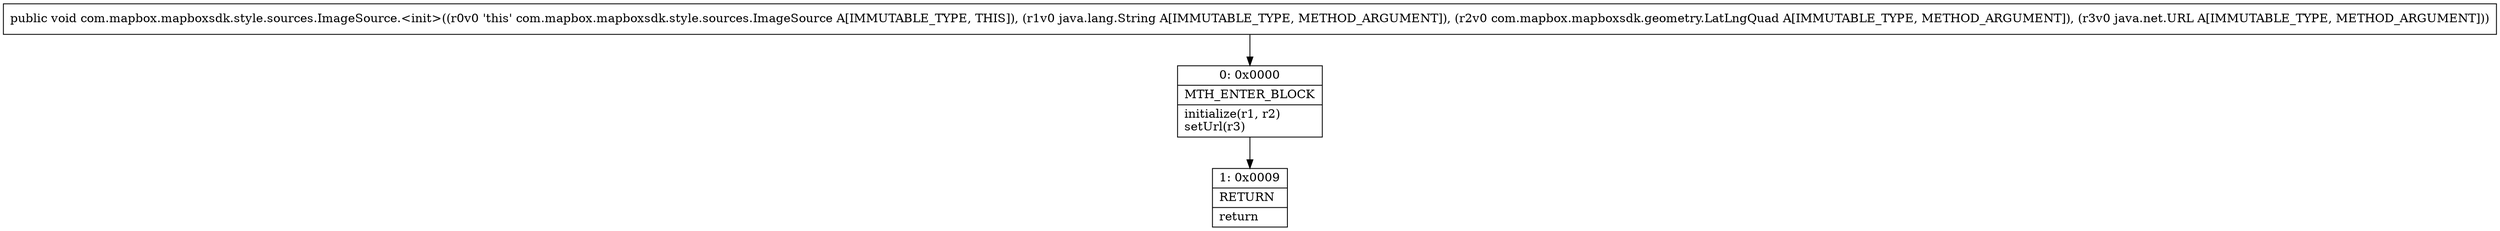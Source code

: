 digraph "CFG forcom.mapbox.mapboxsdk.style.sources.ImageSource.\<init\>(Ljava\/lang\/String;Lcom\/mapbox\/mapboxsdk\/geometry\/LatLngQuad;Ljava\/net\/URL;)V" {
Node_0 [shape=record,label="{0\:\ 0x0000|MTH_ENTER_BLOCK\l|initialize(r1, r2)\lsetUrl(r3)\l}"];
Node_1 [shape=record,label="{1\:\ 0x0009|RETURN\l|return\l}"];
MethodNode[shape=record,label="{public void com.mapbox.mapboxsdk.style.sources.ImageSource.\<init\>((r0v0 'this' com.mapbox.mapboxsdk.style.sources.ImageSource A[IMMUTABLE_TYPE, THIS]), (r1v0 java.lang.String A[IMMUTABLE_TYPE, METHOD_ARGUMENT]), (r2v0 com.mapbox.mapboxsdk.geometry.LatLngQuad A[IMMUTABLE_TYPE, METHOD_ARGUMENT]), (r3v0 java.net.URL A[IMMUTABLE_TYPE, METHOD_ARGUMENT])) }"];
MethodNode -> Node_0;
Node_0 -> Node_1;
}

